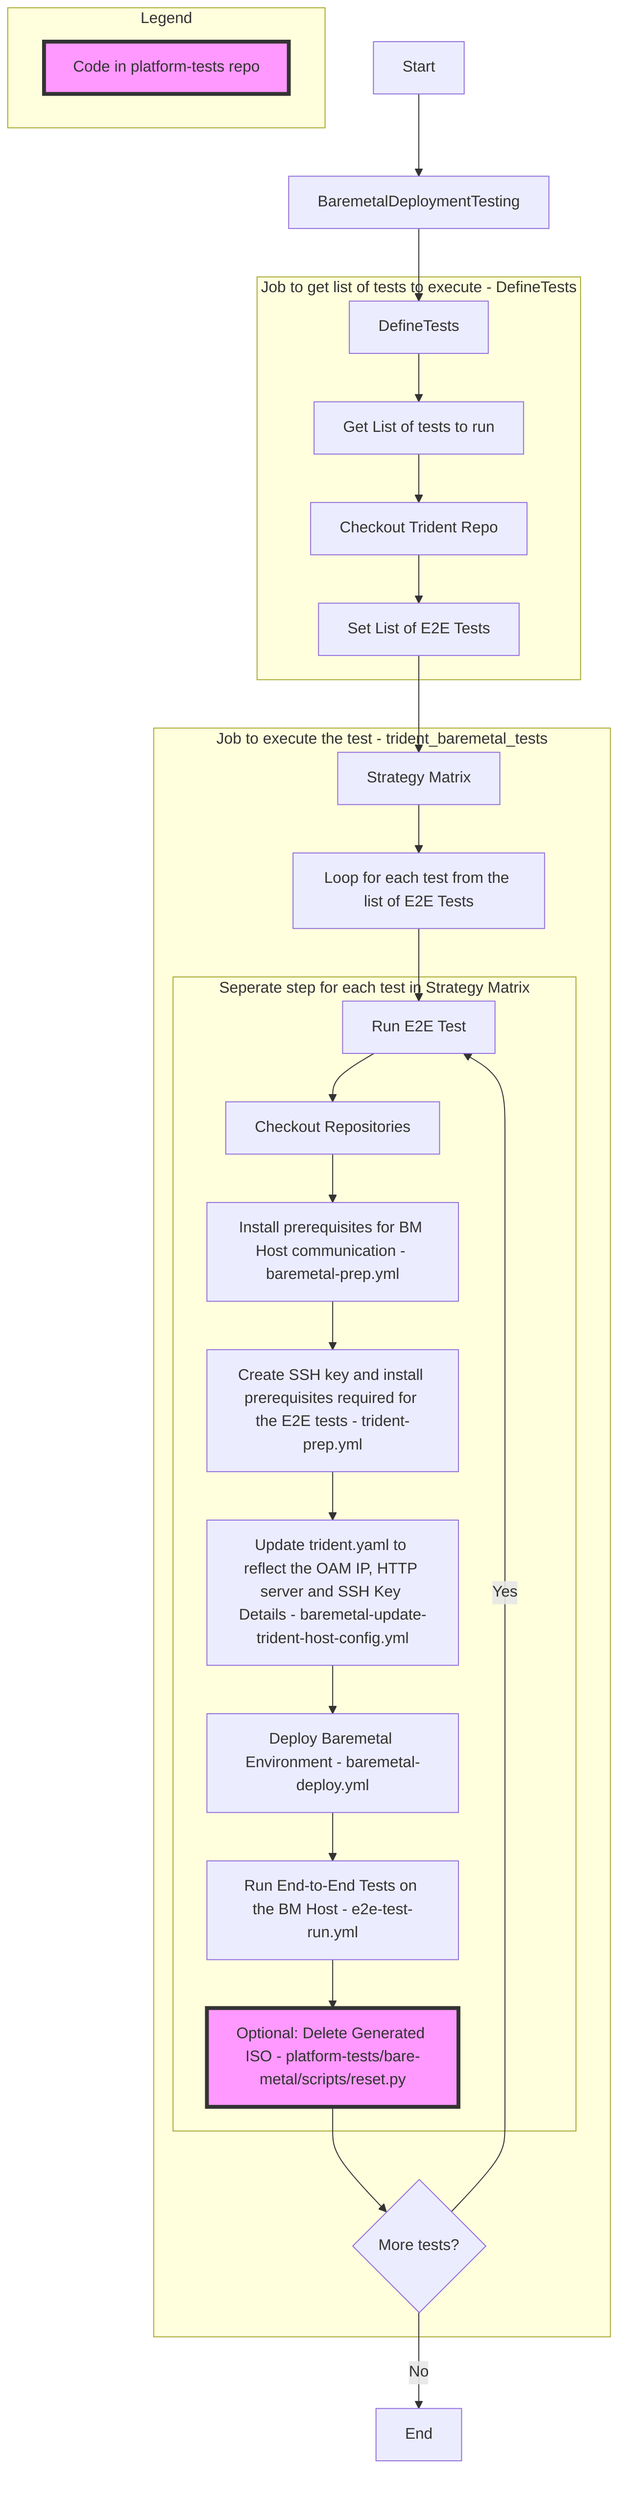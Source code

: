 graph TD
classDef Purple fill:#f9f,stroke:#333,stroke-width:4px;
subgraph Legend
    direction LR
    LE1[Code in platform-tests repo]
    class LE1 Purple;
end
A[Start] --> B["BaremetalDeploymentTesting"]
B --> C0["DefineTests"]
subgraph Job to get list of tests to execute - DefineTests
    C0[DefineTests] --> D0[Get List of tests to run]
    D0 --> E0[Checkout Trident Repo]
    E0 --> F0[Set List of E2E Tests]
end
F0 --> D["Strategy Matrix"]
subgraph Job to execute the test - trident_baremetal_tests
    D --> E[Loop for each test from the list of E2E Tests]
    E --> G[Run E2E Test]
    subgraph Seperate step for each test in Strategy Matrix
        G --> H[Checkout Repositories]
        H --> I[Install prerequisites for BM Host communication - baremetal-prep.yml]
        I --> J[Create SSH key and install prerequisites required for the E2E tests - trident-prep.yml]
        J --> K[Update trident.yaml to reflect the OAM IP, HTTP server and SSH Key Details - baremetal-update-trident-host-config.yml]
        K --> L[Deploy Baremetal Environment - baremetal-deploy.yml]
        L --> M[Run End-to-End Tests on the BM Host - e2e-test-run.yml]
        M --> N[Optional: Delete Generated ISO - platform-tests/bare-metal/scripts/reset.py]
        style N fill:#f9f,stroke:#333,stroke-width:4px
    end
    N --> O{More tests?}
    O -- Yes --> G
end
O -- No --> Q[End]
